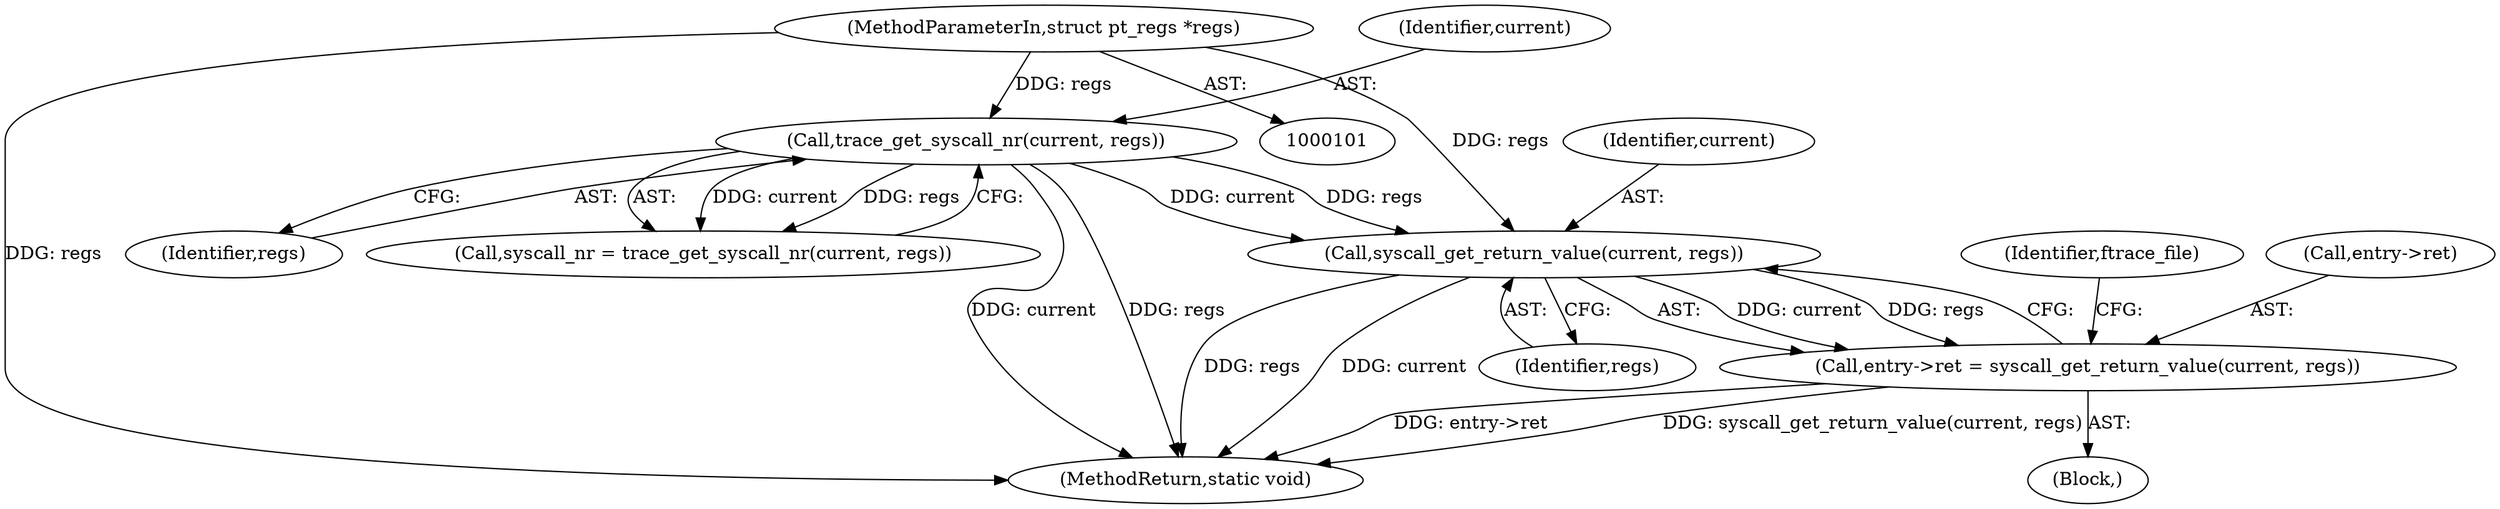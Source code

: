 digraph "0_linux_086ba77a6db00ed858ff07451bedee197df868c9_0@pointer" {
"1000201" [label="(Call,syscall_get_return_value(current, regs))"];
"1000120" [label="(Call,trace_get_syscall_nr(current, regs))"];
"1000103" [label="(MethodParameterIn,struct pt_regs *regs)"];
"1000197" [label="(Call,entry->ret = syscall_get_return_value(current, regs))"];
"1000203" [label="(Identifier,regs)"];
"1000205" [label="(Identifier,ftrace_file)"];
"1000201" [label="(Call,syscall_get_return_value(current, regs))"];
"1000122" [label="(Identifier,regs)"];
"1000103" [label="(MethodParameterIn,struct pt_regs *regs)"];
"1000121" [label="(Identifier,current)"];
"1000120" [label="(Call,trace_get_syscall_nr(current, regs))"];
"1000198" [label="(Call,entry->ret)"];
"1000202" [label="(Identifier,current)"];
"1000105" [label="(Block,)"];
"1000118" [label="(Call,syscall_nr = trace_get_syscall_nr(current, regs))"];
"1000211" [label="(MethodReturn,static void)"];
"1000197" [label="(Call,entry->ret = syscall_get_return_value(current, regs))"];
"1000201" -> "1000197"  [label="AST: "];
"1000201" -> "1000203"  [label="CFG: "];
"1000202" -> "1000201"  [label="AST: "];
"1000203" -> "1000201"  [label="AST: "];
"1000197" -> "1000201"  [label="CFG: "];
"1000201" -> "1000211"  [label="DDG: regs"];
"1000201" -> "1000211"  [label="DDG: current"];
"1000201" -> "1000197"  [label="DDG: current"];
"1000201" -> "1000197"  [label="DDG: regs"];
"1000120" -> "1000201"  [label="DDG: current"];
"1000120" -> "1000201"  [label="DDG: regs"];
"1000103" -> "1000201"  [label="DDG: regs"];
"1000120" -> "1000118"  [label="AST: "];
"1000120" -> "1000122"  [label="CFG: "];
"1000121" -> "1000120"  [label="AST: "];
"1000122" -> "1000120"  [label="AST: "];
"1000118" -> "1000120"  [label="CFG: "];
"1000120" -> "1000211"  [label="DDG: current"];
"1000120" -> "1000211"  [label="DDG: regs"];
"1000120" -> "1000118"  [label="DDG: current"];
"1000120" -> "1000118"  [label="DDG: regs"];
"1000103" -> "1000120"  [label="DDG: regs"];
"1000103" -> "1000101"  [label="AST: "];
"1000103" -> "1000211"  [label="DDG: regs"];
"1000197" -> "1000105"  [label="AST: "];
"1000198" -> "1000197"  [label="AST: "];
"1000205" -> "1000197"  [label="CFG: "];
"1000197" -> "1000211"  [label="DDG: syscall_get_return_value(current, regs)"];
"1000197" -> "1000211"  [label="DDG: entry->ret"];
}
